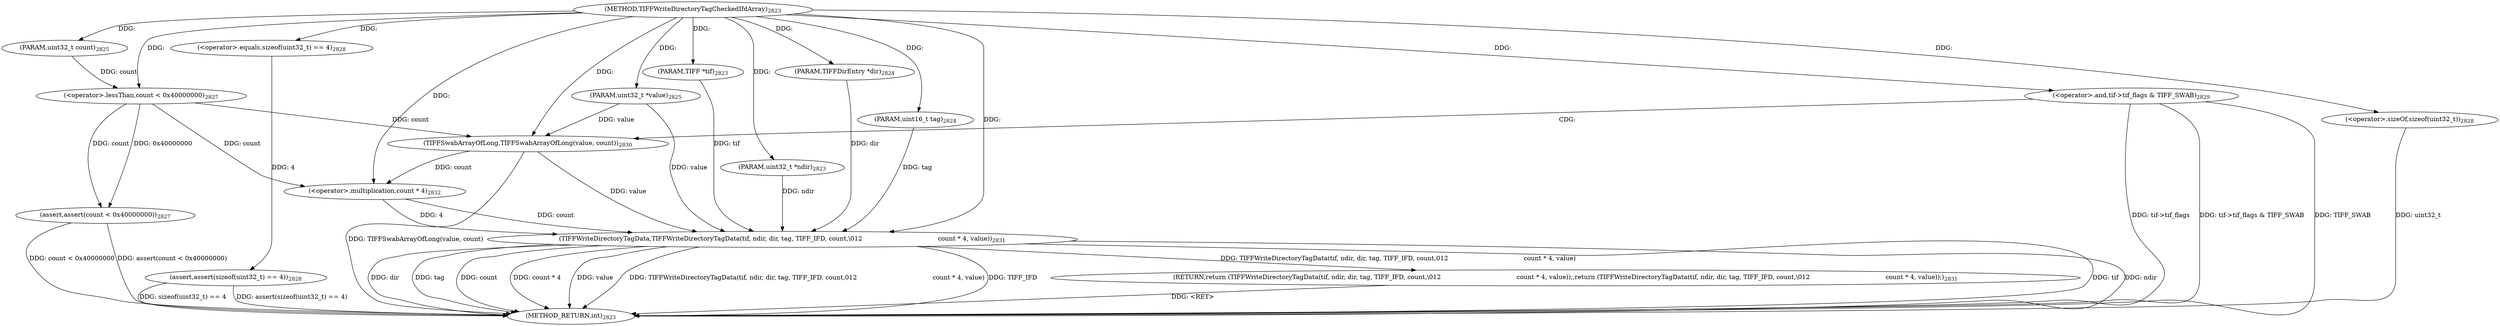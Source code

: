 digraph "TIFFWriteDirectoryTagCheckedIfdArray" {  
"71580" [label = <(METHOD,TIFFWriteDirectoryTagCheckedIfdArray)<SUB>2823</SUB>> ]
"71619" [label = <(METHOD_RETURN,int)<SUB>2823</SUB>> ]
"71581" [label = <(PARAM,TIFF *tif)<SUB>2823</SUB>> ]
"71582" [label = <(PARAM,uint32_t *ndir)<SUB>2823</SUB>> ]
"71583" [label = <(PARAM,TIFFDirEntry *dir)<SUB>2824</SUB>> ]
"71584" [label = <(PARAM,uint16_t tag)<SUB>2824</SUB>> ]
"71585" [label = <(PARAM,uint32_t count)<SUB>2825</SUB>> ]
"71586" [label = <(PARAM,uint32_t *value)<SUB>2825</SUB>> ]
"71588" [label = <(assert,assert(count &lt; 0x40000000))<SUB>2827</SUB>> ]
"71592" [label = <(assert,assert(sizeof(uint32_t) == 4))<SUB>2828</SUB>> ]
"71607" [label = <(RETURN,return (TIFFWriteDirectoryTagData(tif, ndir, dir, tag, TIFF_IFD, count,\012                                      count * 4, value));,return (TIFFWriteDirectoryTagData(tif, ndir, dir, tag, TIFF_IFD, count,\012                                      count * 4, value));)<SUB>2831</SUB>> ]
"71598" [label = <(&lt;operator&gt;.and,tif-&gt;tif_flags &amp; TIFF_SWAB)<SUB>2829</SUB>> ]
"71608" [label = <(TIFFWriteDirectoryTagData,TIFFWriteDirectoryTagData(tif, ndir, dir, tag, TIFF_IFD, count,\012                                      count * 4, value))<SUB>2831</SUB>> ]
"71589" [label = <(&lt;operator&gt;.lessThan,count &lt; 0x40000000)<SUB>2827</SUB>> ]
"71593" [label = <(&lt;operator&gt;.equals,sizeof(uint32_t) == 4)<SUB>2828</SUB>> ]
"71604" [label = <(TIFFSwabArrayOfLong,TIFFSwabArrayOfLong(value, count))<SUB>2830</SUB>> ]
"71594" [label = <(&lt;operator&gt;.sizeOf,sizeof(uint32_t))<SUB>2828</SUB>> ]
"71615" [label = <(&lt;operator&gt;.multiplication,count * 4)<SUB>2832</SUB>> ]
  "71607" -> "71619"  [ label = "DDG: &lt;RET&gt;"] 
  "71588" -> "71619"  [ label = "DDG: count &lt; 0x40000000"] 
  "71588" -> "71619"  [ label = "DDG: assert(count &lt; 0x40000000)"] 
  "71592" -> "71619"  [ label = "DDG: sizeof(uint32_t) == 4"] 
  "71592" -> "71619"  [ label = "DDG: assert(sizeof(uint32_t) == 4)"] 
  "71598" -> "71619"  [ label = "DDG: tif-&gt;tif_flags"] 
  "71598" -> "71619"  [ label = "DDG: tif-&gt;tif_flags &amp; TIFF_SWAB"] 
  "71604" -> "71619"  [ label = "DDG: TIFFSwabArrayOfLong(value, count)"] 
  "71608" -> "71619"  [ label = "DDG: tif"] 
  "71608" -> "71619"  [ label = "DDG: ndir"] 
  "71608" -> "71619"  [ label = "DDG: dir"] 
  "71608" -> "71619"  [ label = "DDG: tag"] 
  "71608" -> "71619"  [ label = "DDG: count"] 
  "71608" -> "71619"  [ label = "DDG: count * 4"] 
  "71608" -> "71619"  [ label = "DDG: value"] 
  "71608" -> "71619"  [ label = "DDG: TIFFWriteDirectoryTagData(tif, ndir, dir, tag, TIFF_IFD, count,\012                                      count * 4, value)"] 
  "71608" -> "71619"  [ label = "DDG: TIFF_IFD"] 
  "71594" -> "71619"  [ label = "DDG: uint32_t"] 
  "71598" -> "71619"  [ label = "DDG: TIFF_SWAB"] 
  "71580" -> "71581"  [ label = "DDG: "] 
  "71580" -> "71582"  [ label = "DDG: "] 
  "71580" -> "71583"  [ label = "DDG: "] 
  "71580" -> "71584"  [ label = "DDG: "] 
  "71580" -> "71585"  [ label = "DDG: "] 
  "71580" -> "71586"  [ label = "DDG: "] 
  "71608" -> "71607"  [ label = "DDG: TIFFWriteDirectoryTagData(tif, ndir, dir, tag, TIFF_IFD, count,\012                                      count * 4, value)"] 
  "71589" -> "71588"  [ label = "DDG: count"] 
  "71589" -> "71588"  [ label = "DDG: 0x40000000"] 
  "71593" -> "71592"  [ label = "DDG: 4"] 
  "71585" -> "71589"  [ label = "DDG: count"] 
  "71580" -> "71589"  [ label = "DDG: "] 
  "71580" -> "71593"  [ label = "DDG: "] 
  "71580" -> "71598"  [ label = "DDG: "] 
  "71581" -> "71608"  [ label = "DDG: tif"] 
  "71580" -> "71608"  [ label = "DDG: "] 
  "71582" -> "71608"  [ label = "DDG: ndir"] 
  "71583" -> "71608"  [ label = "DDG: dir"] 
  "71584" -> "71608"  [ label = "DDG: tag"] 
  "71615" -> "71608"  [ label = "DDG: count"] 
  "71615" -> "71608"  [ label = "DDG: 4"] 
  "71604" -> "71608"  [ label = "DDG: value"] 
  "71586" -> "71608"  [ label = "DDG: value"] 
  "71580" -> "71594"  [ label = "DDG: "] 
  "71586" -> "71604"  [ label = "DDG: value"] 
  "71580" -> "71604"  [ label = "DDG: "] 
  "71589" -> "71604"  [ label = "DDG: count"] 
  "71589" -> "71615"  [ label = "DDG: count"] 
  "71604" -> "71615"  [ label = "DDG: count"] 
  "71580" -> "71615"  [ label = "DDG: "] 
  "71598" -> "71604"  [ label = "CDG: "] 
}
